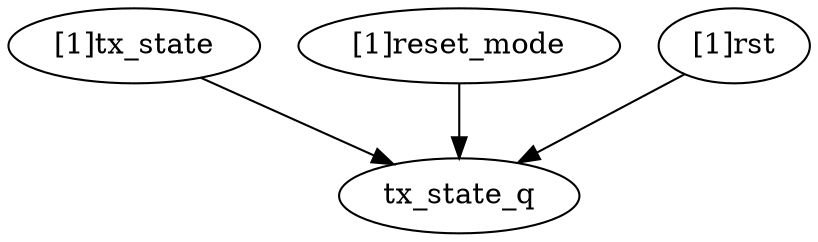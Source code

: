 strict digraph "" {
	"[1]tx_state"	 [complexity=3,
		importance=0.00408554648953,
		rank=0.00136184882984];
	tx_state_q	 [complexity=0,
		importance=0.0016882967132,
		rank=0.0];
	"[1]tx_state" -> tx_state_q;
	"[1]reset_mode"	 [complexity=1,
		importance=0.00495505702276,
		rank=0.00495505702276];
	"[1]reset_mode" -> tx_state_q;
	"[1]rst"	 [complexity=1,
		importance=0.00664335373596,
		rank=0.00664335373596];
	"[1]rst" -> tx_state_q;
}

